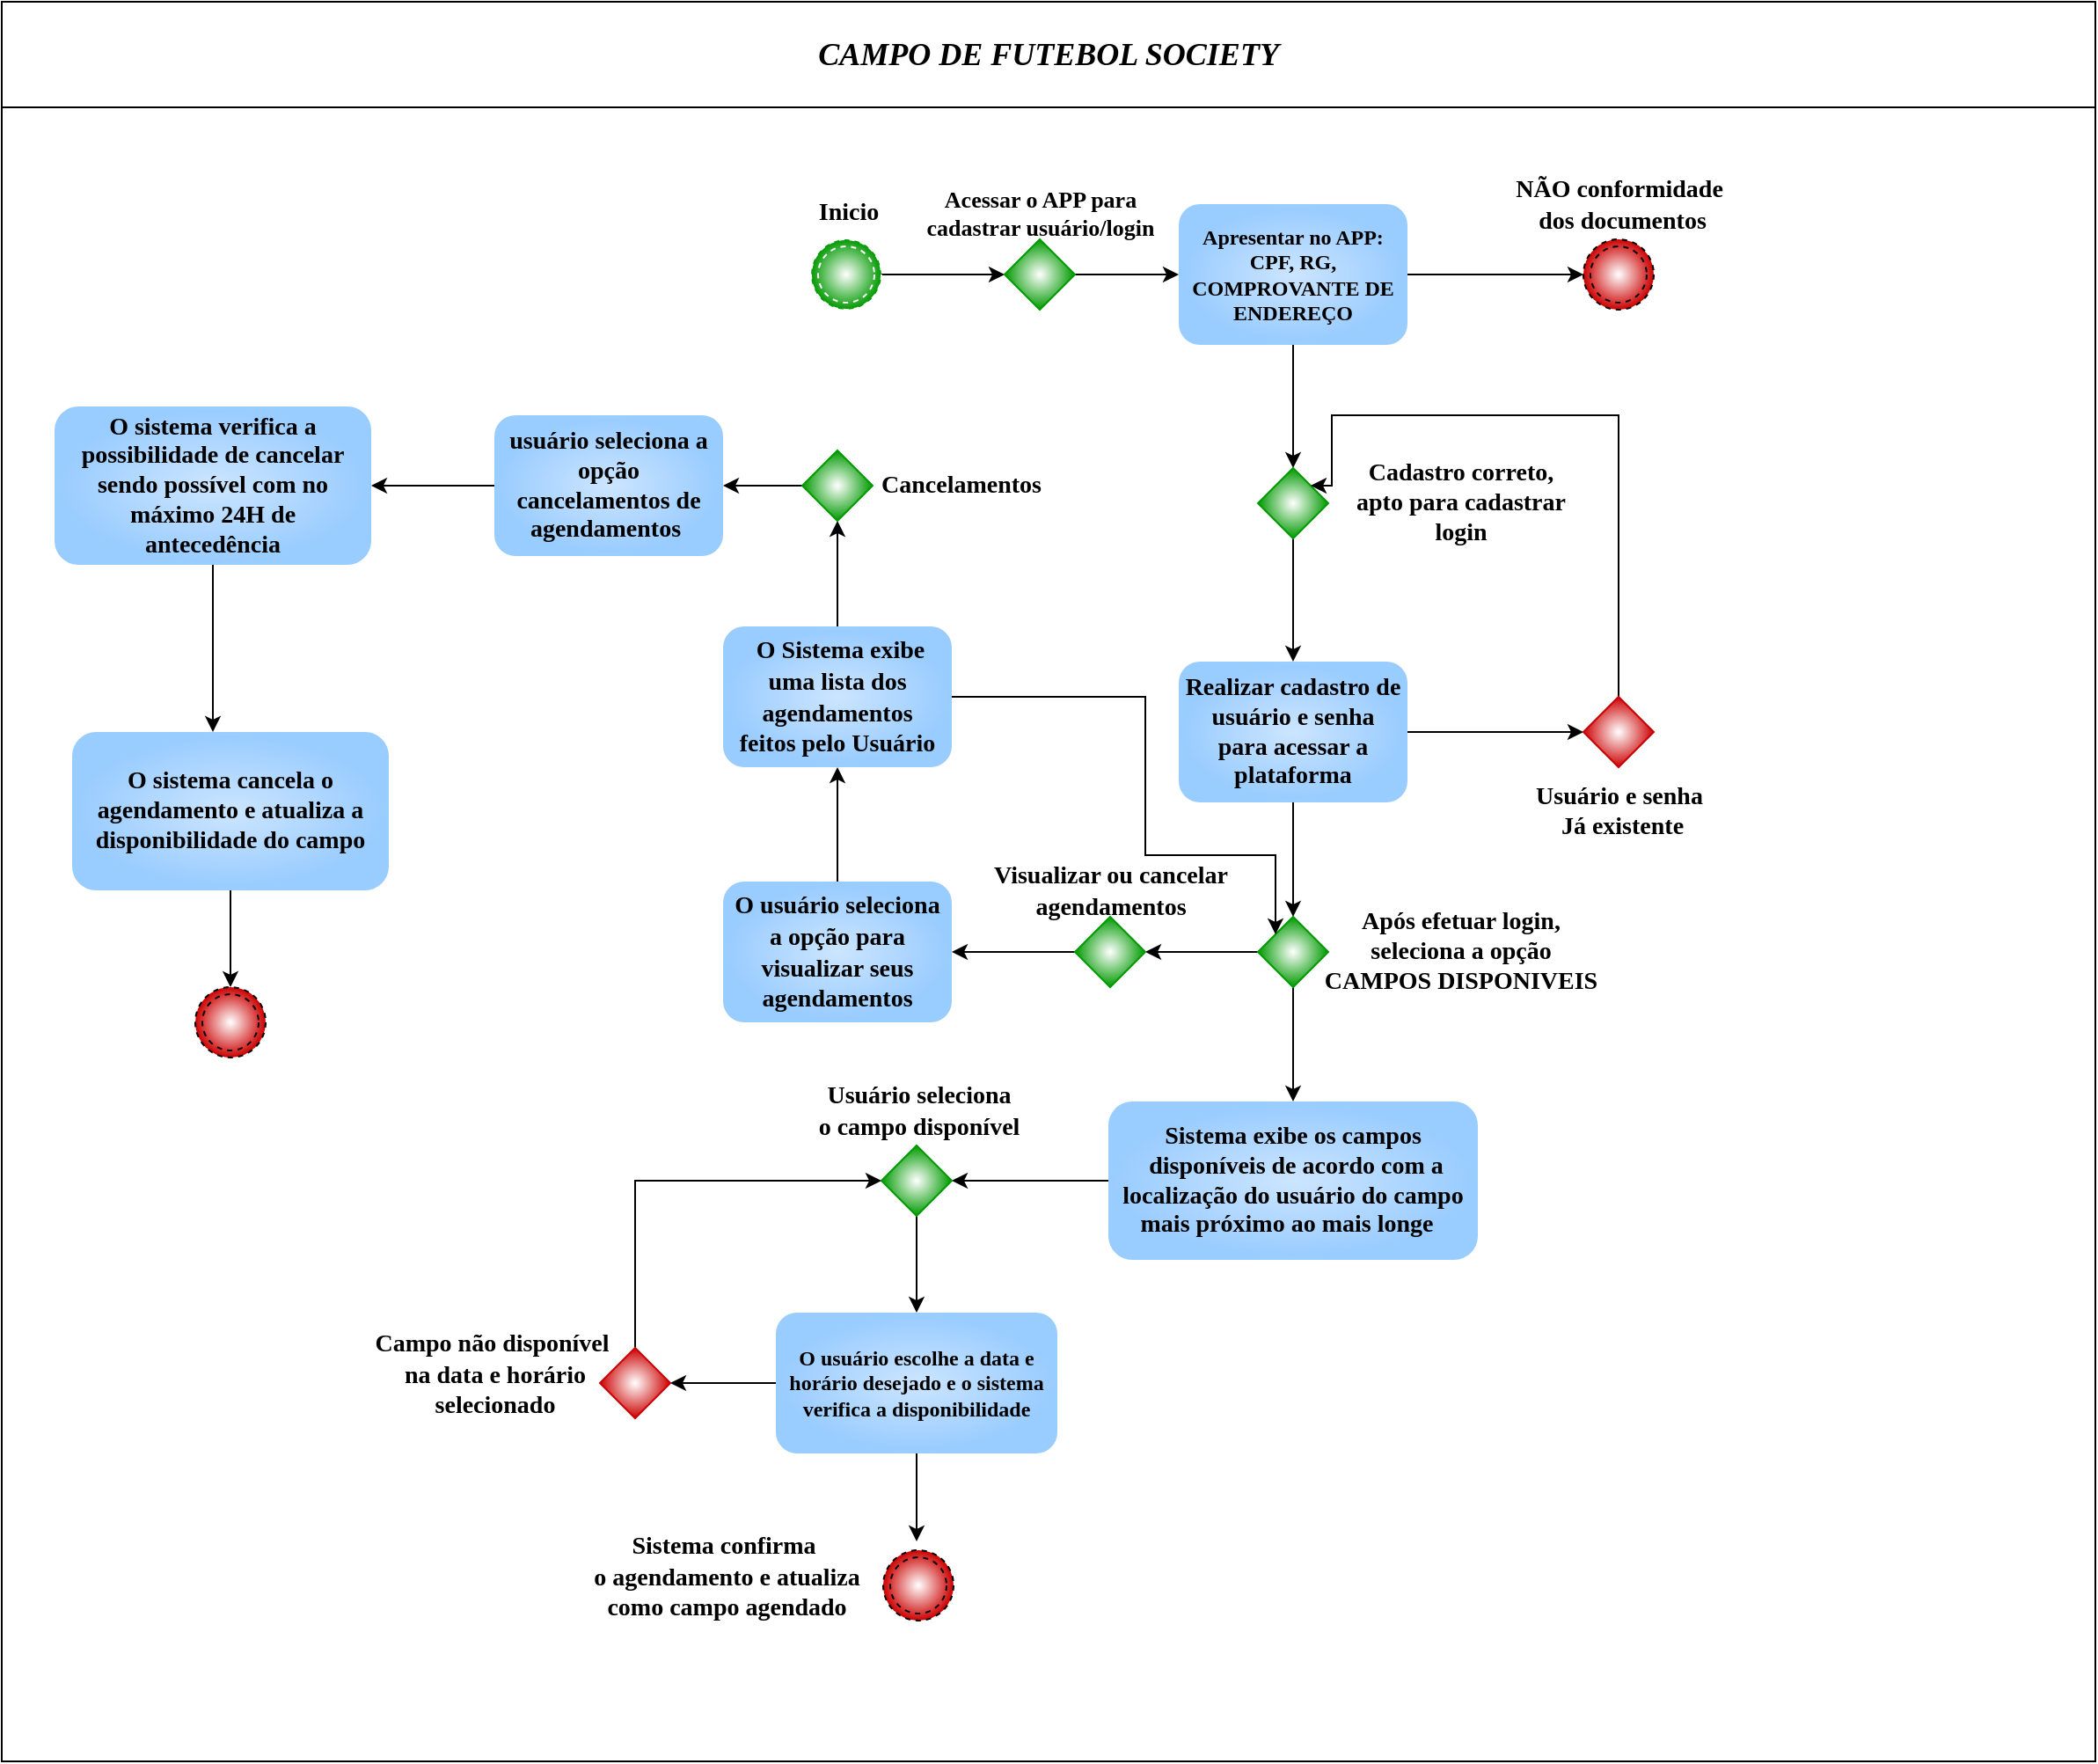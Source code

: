 <mxfile version="21.7.5" type="device">
  <diagram id="C5RBs43oDa-KdzZeNtuy" name="Page-1">
    <mxGraphModel dx="2261" dy="758" grid="1" gridSize="10" guides="1" tooltips="1" connect="1" arrows="1" fold="1" page="1" pageScale="1" pageWidth="827" pageHeight="1169" math="0" shadow="0">
      <root>
        <mxCell id="WIyWlLk6GJQsqaUBKTNV-0" />
        <mxCell id="WIyWlLk6GJQsqaUBKTNV-1" parent="WIyWlLk6GJQsqaUBKTNV-0" />
        <mxCell id="tk_or-6qI_pejjLJDi_g-0" value="&lt;h2&gt;&lt;font style=&quot;vertical-align: inherit;&quot;&gt;&lt;font face=&quot;Times New Roman&quot; style=&quot;vertical-align: inherit;&quot;&gt;&lt;i&gt;CAMPO DE FUTEBOL SOCIETY&lt;/i&gt;&lt;/font&gt;&lt;/font&gt;&lt;/h2&gt;" style="swimlane;whiteSpace=wrap;html=1;startSize=60;" vertex="1" parent="WIyWlLk6GJQsqaUBKTNV-1">
          <mxGeometry x="-220" y="20" width="1190" height="1000" as="geometry" />
        </mxCell>
        <mxCell id="tk_or-6qI_pejjLJDi_g-30" value="" style="edgeStyle=orthogonalEdgeStyle;rounded=0;orthogonalLoop=1;jettySize=auto;html=1;" edge="1" parent="tk_or-6qI_pejjLJDi_g-0" source="tk_or-6qI_pejjLJDi_g-24" target="tk_or-6qI_pejjLJDi_g-15">
          <mxGeometry relative="1" as="geometry" />
        </mxCell>
        <mxCell id="tk_or-6qI_pejjLJDi_g-24" value="" style="ellipse;shape=doubleEllipse;whiteSpace=wrap;html=1;aspect=fixed;fillColor=#FFFFFF;strokeColor=#FFFFFF;gradientColor=#009900;gradientDirection=radial;dashed=1;shadow=0;" vertex="1" parent="tk_or-6qI_pejjLJDi_g-0">
          <mxGeometry x="460" y="135" width="40" height="40" as="geometry" />
        </mxCell>
        <mxCell id="tk_or-6qI_pejjLJDi_g-28" value="&lt;font size=&quot;1&quot; face=&quot;Times New Roman&quot;&gt;&lt;b style=&quot;font-size: 14px;&quot;&gt;Inicio&lt;/b&gt;&lt;/font&gt;" style="text;html=1;align=center;verticalAlign=middle;resizable=0;points=[];autosize=1;strokeColor=none;fillColor=none;" vertex="1" parent="tk_or-6qI_pejjLJDi_g-0">
          <mxGeometry x="451" y="105" width="60" height="30" as="geometry" />
        </mxCell>
        <mxCell id="tk_or-6qI_pejjLJDi_g-32" value="" style="edgeStyle=orthogonalEdgeStyle;rounded=0;orthogonalLoop=1;jettySize=auto;html=1;" edge="1" parent="tk_or-6qI_pejjLJDi_g-0" source="tk_or-6qI_pejjLJDi_g-15" target="tk_or-6qI_pejjLJDi_g-5">
          <mxGeometry relative="1" as="geometry" />
        </mxCell>
        <mxCell id="tk_or-6qI_pejjLJDi_g-15" value="" style="rhombus;whiteSpace=wrap;html=1;gradientColor=#009900;fillColor=#FFFFFF;strokeColor=#009900;gradientDirection=radial;" vertex="1" parent="tk_or-6qI_pejjLJDi_g-0">
          <mxGeometry x="570" y="135" width="40" height="40" as="geometry" />
        </mxCell>
        <mxCell id="tk_or-6qI_pejjLJDi_g-49" value="" style="edgeStyle=orthogonalEdgeStyle;rounded=0;orthogonalLoop=1;jettySize=auto;html=1;" edge="1" parent="tk_or-6qI_pejjLJDi_g-0" source="tk_or-6qI_pejjLJDi_g-5" target="tk_or-6qI_pejjLJDi_g-25">
          <mxGeometry relative="1" as="geometry" />
        </mxCell>
        <mxCell id="tk_or-6qI_pejjLJDi_g-51" value="" style="edgeStyle=orthogonalEdgeStyle;rounded=0;orthogonalLoop=1;jettySize=auto;html=1;" edge="1" parent="tk_or-6qI_pejjLJDi_g-0" source="tk_or-6qI_pejjLJDi_g-5" target="tk_or-6qI_pejjLJDi_g-45">
          <mxGeometry relative="1" as="geometry" />
        </mxCell>
        <mxCell id="tk_or-6qI_pejjLJDi_g-5" value="&lt;font face=&quot;Times New Roman&quot;&gt;&lt;b&gt;Apresentar no APP: CPF, RG, COMPROVANTE DE ENDEREÇO&lt;/b&gt;&lt;/font&gt;" style="shape=ext;double=1;rounded=1;whiteSpace=wrap;html=1;fillColor=#cce5ff;strokeColor=none;gradientDirection=radial;gradientColor=#99CCFF;" vertex="1" parent="tk_or-6qI_pejjLJDi_g-0">
          <mxGeometry x="669" y="115" width="130" height="80" as="geometry" />
        </mxCell>
        <mxCell id="tk_or-6qI_pejjLJDi_g-25" value="" style="ellipse;shape=doubleEllipse;whiteSpace=wrap;html=1;aspect=fixed;fillColor=#FFFFFF;strokeColor=#000000;gradientColor=#CC0000;gradientDirection=radial;dashed=1;shadow=0;" vertex="1" parent="tk_or-6qI_pejjLJDi_g-0">
          <mxGeometry x="899" y="135" width="40" height="40" as="geometry" />
        </mxCell>
        <mxCell id="tk_or-6qI_pejjLJDi_g-54" value="" style="edgeStyle=orthogonalEdgeStyle;rounded=0;orthogonalLoop=1;jettySize=auto;html=1;" edge="1" parent="tk_or-6qI_pejjLJDi_g-0" source="tk_or-6qI_pejjLJDi_g-45" target="tk_or-6qI_pejjLJDi_g-40">
          <mxGeometry relative="1" as="geometry" />
        </mxCell>
        <mxCell id="tk_or-6qI_pejjLJDi_g-45" value="" style="rhombus;whiteSpace=wrap;html=1;gradientColor=#009900;fillColor=#FFFFFF;strokeColor=#009900;gradientDirection=radial;" vertex="1" parent="tk_or-6qI_pejjLJDi_g-0">
          <mxGeometry x="714" y="265" width="40" height="40" as="geometry" />
        </mxCell>
        <mxCell id="tk_or-6qI_pejjLJDi_g-53" value="&lt;font style=&quot;font-size: 14px;&quot; face=&quot;Times New Roman&quot;&gt;&lt;b&gt;Cadastro correto, &lt;br&gt;apto para cadastrar &lt;br&gt;login&lt;/b&gt;&lt;/font&gt;" style="text;html=1;align=center;verticalAlign=middle;resizable=0;points=[];autosize=1;strokeColor=none;fillColor=none;" vertex="1" parent="tk_or-6qI_pejjLJDi_g-0">
          <mxGeometry x="759" y="255" width="140" height="60" as="geometry" />
        </mxCell>
        <mxCell id="tk_or-6qI_pejjLJDi_g-55" value="" style="edgeStyle=orthogonalEdgeStyle;rounded=0;orthogonalLoop=1;jettySize=auto;html=1;" edge="1" parent="tk_or-6qI_pejjLJDi_g-0" source="tk_or-6qI_pejjLJDi_g-40" target="tk_or-6qI_pejjLJDi_g-46">
          <mxGeometry relative="1" as="geometry" />
        </mxCell>
        <mxCell id="tk_or-6qI_pejjLJDi_g-64" value="" style="edgeStyle=orthogonalEdgeStyle;rounded=0;orthogonalLoop=1;jettySize=auto;html=1;" edge="1" parent="tk_or-6qI_pejjLJDi_g-0" source="tk_or-6qI_pejjLJDi_g-40" target="tk_or-6qI_pejjLJDi_g-41">
          <mxGeometry relative="1" as="geometry" />
        </mxCell>
        <mxCell id="tk_or-6qI_pejjLJDi_g-40" value="&lt;font size=&quot;1&quot; face=&quot;Times New Roman&quot;&gt;&lt;b style=&quot;font-size: 14px;&quot;&gt;Realizar cadastro de usuário e senha para acessar a plataforma&lt;/b&gt;&lt;/font&gt;" style="shape=ext;double=1;rounded=1;whiteSpace=wrap;html=1;fillColor=#cce5ff;strokeColor=none;gradientDirection=radial;gradientColor=#99CCFF;" vertex="1" parent="tk_or-6qI_pejjLJDi_g-0">
          <mxGeometry x="669" y="375" width="130" height="80" as="geometry" />
        </mxCell>
        <mxCell id="tk_or-6qI_pejjLJDi_g-63" value="" style="edgeStyle=orthogonalEdgeStyle;rounded=0;orthogonalLoop=1;jettySize=auto;html=1;entryX=1;entryY=0;entryDx=0;entryDy=0;" edge="1" parent="tk_or-6qI_pejjLJDi_g-0" source="tk_or-6qI_pejjLJDi_g-46" target="tk_or-6qI_pejjLJDi_g-45">
          <mxGeometry relative="1" as="geometry">
            <mxPoint x="746" y="255" as="targetPoint" />
            <Array as="points">
              <mxPoint x="919" y="235" />
              <mxPoint x="756" y="235" />
              <mxPoint x="756" y="275" />
            </Array>
          </mxGeometry>
        </mxCell>
        <mxCell id="tk_or-6qI_pejjLJDi_g-46" value="" style="rhombus;whiteSpace=wrap;html=1;gradientColor=#CC0000;fillColor=#FFFFFF;strokeColor=#CC0000;gradientDirection=radial;" vertex="1" parent="tk_or-6qI_pejjLJDi_g-0">
          <mxGeometry x="899" y="395" width="40" height="40" as="geometry" />
        </mxCell>
        <mxCell id="tk_or-6qI_pejjLJDi_g-56" value="&lt;font style=&quot;font-size: 14px;&quot; face=&quot;Times New Roman&quot;&gt;&lt;b&gt;Usuário e senha&lt;br&gt;&amp;nbsp;Já existente&lt;/b&gt;&lt;/font&gt;" style="text;html=1;align=center;verticalAlign=middle;resizable=0;points=[];autosize=1;strokeColor=none;fillColor=none;" vertex="1" parent="tk_or-6qI_pejjLJDi_g-0">
          <mxGeometry x="859" y="435" width="120" height="50" as="geometry" />
        </mxCell>
        <mxCell id="tk_or-6qI_pejjLJDi_g-66" value="" style="edgeStyle=orthogonalEdgeStyle;rounded=0;orthogonalLoop=1;jettySize=auto;html=1;" edge="1" parent="tk_or-6qI_pejjLJDi_g-0" source="tk_or-6qI_pejjLJDi_g-41" target="tk_or-6qI_pejjLJDi_g-39">
          <mxGeometry relative="1" as="geometry" />
        </mxCell>
        <mxCell id="tk_or-6qI_pejjLJDi_g-82" value="" style="edgeStyle=orthogonalEdgeStyle;rounded=0;orthogonalLoop=1;jettySize=auto;html=1;" edge="1" parent="tk_or-6qI_pejjLJDi_g-0" source="tk_or-6qI_pejjLJDi_g-41" target="tk_or-6qI_pejjLJDi_g-48">
          <mxGeometry relative="1" as="geometry" />
        </mxCell>
        <mxCell id="tk_or-6qI_pejjLJDi_g-41" value="" style="rhombus;whiteSpace=wrap;html=1;gradientColor=#009900;fillColor=#FFFFFF;strokeColor=#009900;gradientDirection=radial;" vertex="1" parent="tk_or-6qI_pejjLJDi_g-0">
          <mxGeometry x="714" y="520" width="40" height="40" as="geometry" />
        </mxCell>
        <mxCell id="tk_or-6qI_pejjLJDi_g-65" value="&lt;b&gt;&lt;font style=&quot;font-size: 14px;&quot; face=&quot;Times New Roman&quot;&gt;Após efetuar login, &lt;br&gt;seleciona a opção &lt;br&gt;CAMPOS DISPONIVEIS&lt;/font&gt;&lt;/b&gt;" style="text;html=1;align=center;verticalAlign=middle;resizable=0;points=[];autosize=1;strokeColor=none;fillColor=none;" vertex="1" parent="tk_or-6qI_pejjLJDi_g-0">
          <mxGeometry x="739" y="510" width="180" height="60" as="geometry" />
        </mxCell>
        <mxCell id="tk_or-6qI_pejjLJDi_g-67" value="" style="edgeStyle=orthogonalEdgeStyle;rounded=0;orthogonalLoop=1;jettySize=auto;html=1;" edge="1" parent="tk_or-6qI_pejjLJDi_g-0" source="tk_or-6qI_pejjLJDi_g-39" target="tk_or-6qI_pejjLJDi_g-47">
          <mxGeometry relative="1" as="geometry" />
        </mxCell>
        <mxCell id="tk_or-6qI_pejjLJDi_g-39" value="&lt;b&gt;&lt;font style=&quot;font-size: 14px;&quot; face=&quot;Times New Roman&quot;&gt;Sistema exibe os campos&lt;br&gt;&amp;nbsp;disponíveis de acordo com a localização do usuário do campo mais próximo ao mais longe&amp;nbsp;&amp;nbsp;&lt;/font&gt;&lt;/b&gt;" style="shape=ext;double=1;rounded=1;whiteSpace=wrap;html=1;fillColor=#cce5ff;strokeColor=none;gradientDirection=radial;gradientColor=#99CCFF;" vertex="1" parent="tk_or-6qI_pejjLJDi_g-0">
          <mxGeometry x="629" y="625" width="210" height="90" as="geometry" />
        </mxCell>
        <mxCell id="tk_or-6qI_pejjLJDi_g-69" value="" style="edgeStyle=orthogonalEdgeStyle;rounded=0;orthogonalLoop=1;jettySize=auto;html=1;" edge="1" parent="tk_or-6qI_pejjLJDi_g-0" source="tk_or-6qI_pejjLJDi_g-47" target="tk_or-6qI_pejjLJDi_g-38">
          <mxGeometry relative="1" as="geometry" />
        </mxCell>
        <mxCell id="tk_or-6qI_pejjLJDi_g-47" value="" style="rhombus;whiteSpace=wrap;html=1;gradientColor=#009900;fillColor=#FFFFFF;strokeColor=#009900;gradientDirection=radial;" vertex="1" parent="tk_or-6qI_pejjLJDi_g-0">
          <mxGeometry x="500" y="650" width="40" height="40" as="geometry" />
        </mxCell>
        <mxCell id="tk_or-6qI_pejjLJDi_g-68" value="&lt;b style=&quot;font-size: 14px;&quot;&gt;&lt;font style=&quot;font-size: 14px;&quot; face=&quot;Times New Roman&quot;&gt;Usuário seleciona &lt;br&gt;o campo disponível&lt;/font&gt;&lt;/b&gt;" style="text;html=1;align=center;verticalAlign=middle;resizable=0;points=[];autosize=1;strokeColor=none;fillColor=none;" vertex="1" parent="tk_or-6qI_pejjLJDi_g-0">
          <mxGeometry x="451" y="605" width="140" height="50" as="geometry" />
        </mxCell>
        <mxCell id="tk_or-6qI_pejjLJDi_g-31" value="&lt;font style=&quot;&quot; face=&quot;Times New Roman&quot;&gt;&lt;b style=&quot;font-size: 13px;&quot;&gt;Acessar o APP para &lt;/b&gt;&lt;br&gt;&lt;b style=&quot;font-size: 13px;&quot;&gt;cadastrar &lt;/b&gt;&lt;span style=&quot;font-size: 13px;&quot;&gt;&lt;b&gt;usuário&lt;/b&gt;&lt;/span&gt;&lt;b style=&quot;font-size: 13px;&quot;&gt;/login&lt;/b&gt;&lt;br&gt;&lt;/font&gt;" style="text;html=1;align=center;verticalAlign=middle;resizable=0;points=[];autosize=1;strokeColor=none;fillColor=none;" vertex="1" parent="tk_or-6qI_pejjLJDi_g-0">
          <mxGeometry x="515" y="100" width="150" height="40" as="geometry" />
        </mxCell>
        <mxCell id="tk_or-6qI_pejjLJDi_g-74" value="" style="edgeStyle=orthogonalEdgeStyle;rounded=0;orthogonalLoop=1;jettySize=auto;html=1;" edge="1" parent="tk_or-6qI_pejjLJDi_g-0" source="tk_or-6qI_pejjLJDi_g-38" target="tk_or-6qI_pejjLJDi_g-70">
          <mxGeometry relative="1" as="geometry" />
        </mxCell>
        <mxCell id="tk_or-6qI_pejjLJDi_g-77" value="" style="edgeStyle=orthogonalEdgeStyle;rounded=0;orthogonalLoop=1;jettySize=auto;html=1;" edge="1" parent="tk_or-6qI_pejjLJDi_g-0" source="tk_or-6qI_pejjLJDi_g-38">
          <mxGeometry relative="1" as="geometry">
            <mxPoint x="520" y="875" as="targetPoint" />
          </mxGeometry>
        </mxCell>
        <mxCell id="tk_or-6qI_pejjLJDi_g-38" value="&lt;b&gt;&lt;font face=&quot;Times New Roman&quot;&gt;O usuário escolhe a data e horário desejado e o sistema verifica a disponibilidade&lt;/font&gt;&lt;/b&gt;" style="shape=ext;double=1;rounded=1;whiteSpace=wrap;html=1;fillColor=#cce5ff;strokeColor=none;gradientDirection=radial;gradientColor=#99CCFF;" vertex="1" parent="tk_or-6qI_pejjLJDi_g-0">
          <mxGeometry x="440" y="745" width="160" height="80" as="geometry" />
        </mxCell>
        <mxCell id="tk_or-6qI_pejjLJDi_g-76" style="edgeStyle=orthogonalEdgeStyle;rounded=0;orthogonalLoop=1;jettySize=auto;html=1;entryX=0;entryY=0.5;entryDx=0;entryDy=0;" edge="1" parent="tk_or-6qI_pejjLJDi_g-0" source="tk_or-6qI_pejjLJDi_g-70" target="tk_or-6qI_pejjLJDi_g-47">
          <mxGeometry relative="1" as="geometry">
            <Array as="points">
              <mxPoint x="360" y="670" />
            </Array>
          </mxGeometry>
        </mxCell>
        <mxCell id="tk_or-6qI_pejjLJDi_g-70" value="" style="rhombus;whiteSpace=wrap;html=1;gradientColor=#CC0000;fillColor=#FFFFFF;strokeColor=#CC0000;gradientDirection=radial;" vertex="1" parent="tk_or-6qI_pejjLJDi_g-0">
          <mxGeometry x="340" y="765" width="40" height="40" as="geometry" />
        </mxCell>
        <mxCell id="tk_or-6qI_pejjLJDi_g-50" value="&lt;b style=&quot;font-size: 14px;&quot;&gt;&lt;font style=&quot;font-size: 14px;&quot; face=&quot;Times New Roman&quot;&gt;NÃO conformidade&lt;br&gt;&amp;nbsp;dos documentos&lt;/font&gt;&lt;/b&gt;" style="text;html=1;align=center;verticalAlign=middle;resizable=0;points=[];autosize=1;strokeColor=none;fillColor=none;" vertex="1" parent="tk_or-6qI_pejjLJDi_g-0">
          <mxGeometry x="849" y="90" width="140" height="50" as="geometry" />
        </mxCell>
        <mxCell id="tk_or-6qI_pejjLJDi_g-75" value="&lt;b style=&quot;font-size: 14px;&quot;&gt;&lt;font style=&quot;font-size: 14px;&quot; face=&quot;Times New Roman&quot;&gt;Campo não disponível&amp;nbsp;&lt;br&gt;na data e horário &lt;br&gt;selecionado&lt;/font&gt;&lt;/b&gt;" style="text;html=1;align=center;verticalAlign=middle;resizable=0;points=[];autosize=1;strokeColor=none;fillColor=none;" vertex="1" parent="tk_or-6qI_pejjLJDi_g-0">
          <mxGeometry x="200" y="745" width="160" height="70" as="geometry" />
        </mxCell>
        <mxCell id="tk_or-6qI_pejjLJDi_g-78" value="&lt;b style=&quot;font-size: 14px;&quot;&gt;&lt;font style=&quot;font-size: 14px;&quot; face=&quot;Times New Roman&quot;&gt;Sistema confirma&lt;br&gt;&amp;nbsp;o agendamento e atualiza&lt;br&gt;&amp;nbsp;como campo agendado&lt;/font&gt;&lt;/b&gt;" style="text;html=1;align=center;verticalAlign=middle;resizable=0;points=[];autosize=1;strokeColor=none;fillColor=none;" vertex="1" parent="tk_or-6qI_pejjLJDi_g-0">
          <mxGeometry x="320" y="860" width="180" height="70" as="geometry" />
        </mxCell>
        <mxCell id="tk_or-6qI_pejjLJDi_g-84" value="" style="edgeStyle=orthogonalEdgeStyle;rounded=0;orthogonalLoop=1;jettySize=auto;html=1;" edge="1" parent="tk_or-6qI_pejjLJDi_g-0" source="tk_or-6qI_pejjLJDi_g-48" target="tk_or-6qI_pejjLJDi_g-33">
          <mxGeometry relative="1" as="geometry" />
        </mxCell>
        <mxCell id="tk_or-6qI_pejjLJDi_g-48" value="" style="rhombus;whiteSpace=wrap;html=1;gradientColor=#009900;fillColor=#FFFFFF;strokeColor=#009900;gradientDirection=radial;" vertex="1" parent="tk_or-6qI_pejjLJDi_g-0">
          <mxGeometry x="610" y="520" width="40" height="40" as="geometry" />
        </mxCell>
        <mxCell id="tk_or-6qI_pejjLJDi_g-83" value="&lt;b style=&quot;font-size: 14px;&quot;&gt;&lt;font style=&quot;font-size: 14px;&quot; face=&quot;Times New Roman&quot;&gt;Visualizar ou cancelar&lt;br&gt;agendamentos&lt;/font&gt;&lt;/b&gt;" style="text;html=1;align=center;verticalAlign=middle;resizable=0;points=[];autosize=1;strokeColor=none;fillColor=none;" vertex="1" parent="tk_or-6qI_pejjLJDi_g-0">
          <mxGeometry x="550" y="480" width="160" height="50" as="geometry" />
        </mxCell>
        <mxCell id="tk_or-6qI_pejjLJDi_g-85" value="" style="edgeStyle=orthogonalEdgeStyle;rounded=0;orthogonalLoop=1;jettySize=auto;html=1;" edge="1" parent="tk_or-6qI_pejjLJDi_g-0" source="tk_or-6qI_pejjLJDi_g-33" target="tk_or-6qI_pejjLJDi_g-34">
          <mxGeometry relative="1" as="geometry" />
        </mxCell>
        <mxCell id="tk_or-6qI_pejjLJDi_g-33" value="&lt;b style=&quot;font-size: 14px;&quot;&gt;&lt;font style=&quot;font-size: 14px;&quot; face=&quot;Times New Roman&quot;&gt;O usuário&amp;nbsp;seleciona a opção para visualizar seus&lt;br&gt;agendamentos&lt;/font&gt;&lt;/b&gt;" style="shape=ext;double=1;rounded=1;whiteSpace=wrap;html=1;fillColor=#cce5ff;strokeColor=none;gradientDirection=radial;gradientColor=#99CCFF;" vertex="1" parent="tk_or-6qI_pejjLJDi_g-0">
          <mxGeometry x="410" y="500" width="130" height="80" as="geometry" />
        </mxCell>
        <mxCell id="tk_or-6qI_pejjLJDi_g-87" style="edgeStyle=orthogonalEdgeStyle;rounded=0;orthogonalLoop=1;jettySize=auto;html=1;entryX=0;entryY=0;entryDx=0;entryDy=0;" edge="1" parent="tk_or-6qI_pejjLJDi_g-0" source="tk_or-6qI_pejjLJDi_g-34" target="tk_or-6qI_pejjLJDi_g-41">
          <mxGeometry relative="1" as="geometry">
            <Array as="points">
              <mxPoint x="650" y="395" />
              <mxPoint x="650" y="485" />
              <mxPoint x="724" y="485" />
            </Array>
          </mxGeometry>
        </mxCell>
        <mxCell id="tk_or-6qI_pejjLJDi_g-88" value="" style="edgeStyle=orthogonalEdgeStyle;rounded=0;orthogonalLoop=1;jettySize=auto;html=1;" edge="1" parent="tk_or-6qI_pejjLJDi_g-0" source="tk_or-6qI_pejjLJDi_g-34" target="tk_or-6qI_pejjLJDi_g-43">
          <mxGeometry relative="1" as="geometry" />
        </mxCell>
        <mxCell id="tk_or-6qI_pejjLJDi_g-34" value="&lt;b style=&quot;font-size: 14px;&quot;&gt;&lt;font style=&quot;font-size: 14px;&quot; face=&quot;Times New Roman&quot;&gt;&amp;nbsp;O Sistema exibe uma lista dos agendamentos&lt;br&gt;feitos pelo Usuário&lt;/font&gt;&lt;/b&gt;" style="shape=ext;double=1;rounded=1;whiteSpace=wrap;html=1;fillColor=#cce5ff;strokeColor=none;gradientDirection=radial;gradientColor=#99CCFF;" vertex="1" parent="tk_or-6qI_pejjLJDi_g-0">
          <mxGeometry x="410" y="355" width="130" height="80" as="geometry" />
        </mxCell>
        <mxCell id="tk_or-6qI_pejjLJDi_g-90" value="" style="edgeStyle=orthogonalEdgeStyle;rounded=0;orthogonalLoop=1;jettySize=auto;html=1;" edge="1" parent="tk_or-6qI_pejjLJDi_g-0" source="tk_or-6qI_pejjLJDi_g-43" target="tk_or-6qI_pejjLJDi_g-37">
          <mxGeometry relative="1" as="geometry" />
        </mxCell>
        <mxCell id="tk_or-6qI_pejjLJDi_g-43" value="" style="rhombus;whiteSpace=wrap;html=1;gradientColor=#009900;fillColor=#FFFFFF;strokeColor=#009900;gradientDirection=radial;" vertex="1" parent="tk_or-6qI_pejjLJDi_g-0">
          <mxGeometry x="455" y="255" width="40" height="40" as="geometry" />
        </mxCell>
        <mxCell id="tk_or-6qI_pejjLJDi_g-89" value="&lt;b&gt;&lt;font style=&quot;font-size: 14px;&quot; face=&quot;Times New Roman&quot;&gt;Cancelamentos&lt;/font&gt;&lt;/b&gt;" style="text;html=1;align=center;verticalAlign=middle;resizable=0;points=[];autosize=1;strokeColor=none;fillColor=none;" vertex="1" parent="tk_or-6qI_pejjLJDi_g-0">
          <mxGeometry x="490" y="260" width="110" height="30" as="geometry" />
        </mxCell>
        <mxCell id="tk_or-6qI_pejjLJDi_g-91" value="" style="edgeStyle=orthogonalEdgeStyle;rounded=0;orthogonalLoop=1;jettySize=auto;html=1;" edge="1" parent="tk_or-6qI_pejjLJDi_g-0" source="tk_or-6qI_pejjLJDi_g-37" target="tk_or-6qI_pejjLJDi_g-36">
          <mxGeometry relative="1" as="geometry" />
        </mxCell>
        <mxCell id="tk_or-6qI_pejjLJDi_g-37" value="&lt;b&gt;&lt;font face=&quot;Times New Roman&quot; style=&quot;font-size: 14px;&quot;&gt;usuário seleciona a opção cancelamentos de agendamentos&amp;nbsp;&lt;/font&gt;&lt;/b&gt;" style="shape=ext;double=1;rounded=1;whiteSpace=wrap;html=1;fillColor=#cce5ff;strokeColor=none;gradientDirection=radial;gradientColor=#99CCFF;" vertex="1" parent="tk_or-6qI_pejjLJDi_g-0">
          <mxGeometry x="280" y="235" width="130" height="80" as="geometry" />
        </mxCell>
        <mxCell id="tk_or-6qI_pejjLJDi_g-95" value="" style="edgeStyle=orthogonalEdgeStyle;rounded=0;orthogonalLoop=1;jettySize=auto;html=1;" edge="1" parent="tk_or-6qI_pejjLJDi_g-0" source="tk_or-6qI_pejjLJDi_g-36">
          <mxGeometry relative="1" as="geometry">
            <mxPoint x="120" y="415" as="targetPoint" />
          </mxGeometry>
        </mxCell>
        <mxCell id="tk_or-6qI_pejjLJDi_g-36" value="&lt;b&gt;&lt;font style=&quot;font-size: 14px;&quot; face=&quot;Times New Roman&quot;&gt;O sistema verifica a possibilidade de cancelar sendo possível com no máximo 24H de antecedência&lt;/font&gt;&lt;/b&gt;" style="shape=ext;double=1;rounded=1;whiteSpace=wrap;html=1;fillColor=#cce5ff;strokeColor=none;gradientDirection=radial;gradientColor=#99CCFF;" vertex="1" parent="tk_or-6qI_pejjLJDi_g-0">
          <mxGeometry x="30" y="230" width="180" height="90" as="geometry" />
        </mxCell>
        <mxCell id="tk_or-6qI_pejjLJDi_g-97" value="" style="edgeStyle=orthogonalEdgeStyle;rounded=0;orthogonalLoop=1;jettySize=auto;html=1;" edge="1" parent="tk_or-6qI_pejjLJDi_g-0" source="tk_or-6qI_pejjLJDi_g-96" target="tk_or-6qI_pejjLJDi_g-26">
          <mxGeometry relative="1" as="geometry" />
        </mxCell>
        <mxCell id="tk_or-6qI_pejjLJDi_g-96" value="&lt;font face=&quot;Times New Roman&quot;&gt;&lt;span style=&quot;font-size: 14px;&quot;&gt;&lt;b&gt;O sistema cancela o agendamento e atualiza a disponibilidade do campo&lt;/b&gt;&lt;/span&gt;&lt;/font&gt;" style="shape=ext;double=1;rounded=1;whiteSpace=wrap;html=1;fillColor=#cce5ff;strokeColor=none;gradientDirection=radial;gradientColor=#99CCFF;" vertex="1" parent="tk_or-6qI_pejjLJDi_g-0">
          <mxGeometry x="40" y="415" width="180" height="90" as="geometry" />
        </mxCell>
        <mxCell id="tk_or-6qI_pejjLJDi_g-26" value="" style="ellipse;shape=doubleEllipse;whiteSpace=wrap;html=1;aspect=fixed;fillColor=#FFFFFF;strokeColor=#000000;gradientColor=#CC0000;gradientDirection=radial;dashed=1;shadow=0;" vertex="1" parent="tk_or-6qI_pejjLJDi_g-0">
          <mxGeometry x="110" y="560" width="40" height="40" as="geometry" />
        </mxCell>
        <mxCell id="tk_or-6qI_pejjLJDi_g-98" value="" style="ellipse;shape=doubleEllipse;whiteSpace=wrap;html=1;aspect=fixed;fillColor=#FFFFFF;strokeColor=#000000;gradientColor=#CC0000;gradientDirection=radial;dashed=1;shadow=0;" vertex="1" parent="tk_or-6qI_pejjLJDi_g-0">
          <mxGeometry x="501" y="880" width="40" height="40" as="geometry" />
        </mxCell>
      </root>
    </mxGraphModel>
  </diagram>
</mxfile>
